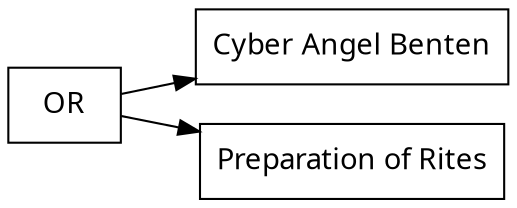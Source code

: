 digraph {
node [shape=record];
node [fontname=Sans];charset="UTF-8" splines=true splines=spline rankdir =LR
23[label="OR"];
23->21;
23->22;
21[label="Cyber Angel Benten"];
22[label="Preparation of Rites"];
}
